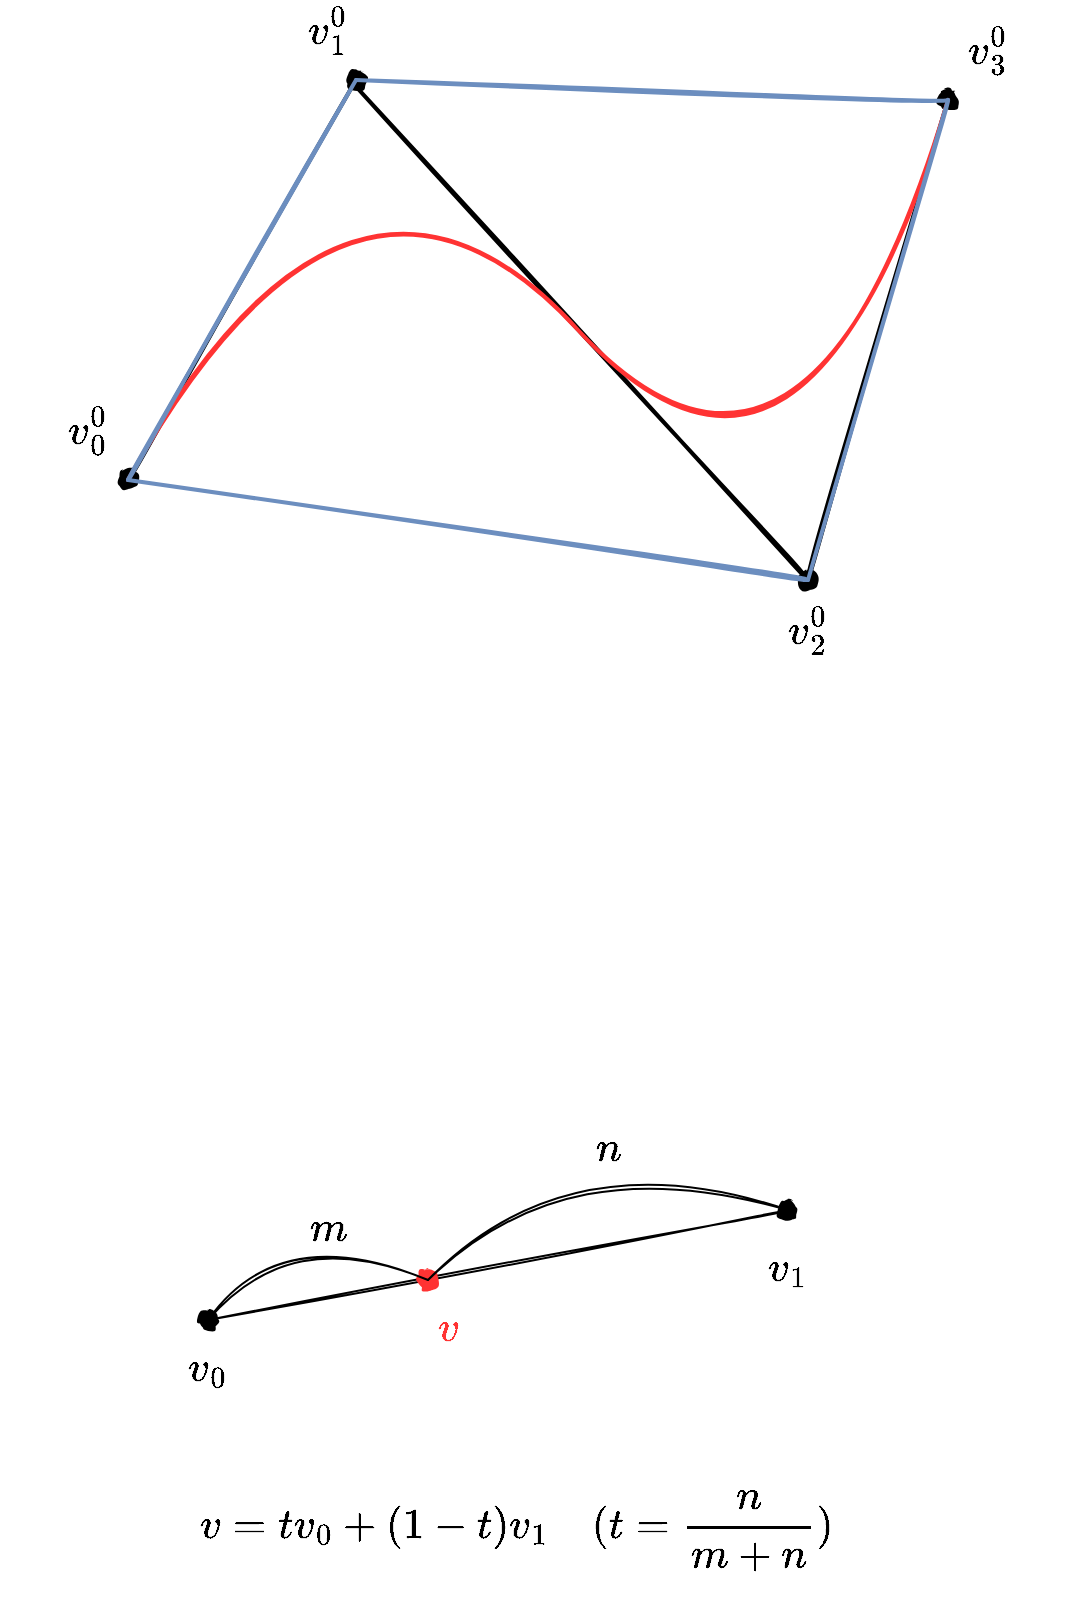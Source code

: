 <mxfile version="16.5.1" type="device"><diagram id="wLDdbsoHC-OOmc2jb1u0" name="페이지-1"><mxGraphModel dx="2966" dy="1854" grid="0" gridSize="10" guides="1" tooltips="1" connect="1" arrows="1" fold="1" page="0" pageScale="1" pageWidth="827" pageHeight="1169" math="1" shadow="0"><root><mxCell id="0"/><mxCell id="1" parent="0"/><mxCell id="maJl_D9cOOcU15VT3yh5-2" value="" style="shape=waypoint;sketch=1;fillStyle=solid;size=6;pointerEvents=1;points=[];fillColor=none;resizable=0;rotatable=0;perimeter=centerPerimeter;snapToPoint=1;strokeWidth=3;" vertex="1" parent="1"><mxGeometry x="264" y="160" width="40" height="40" as="geometry"/></mxCell><mxCell id="maJl_D9cOOcU15VT3yh5-3" value="" style="shape=waypoint;sketch=1;fillStyle=solid;size=6;pointerEvents=1;points=[];fillColor=none;resizable=0;rotatable=0;perimeter=centerPerimeter;snapToPoint=1;strokeWidth=3;" vertex="1" parent="1"><mxGeometry x="490" y="410" width="40" height="40" as="geometry"/></mxCell><mxCell id="maJl_D9cOOcU15VT3yh5-4" value="" style="endArrow=none;html=1;rounded=0;exitX=0.44;exitY=0.62;exitDx=0;exitDy=0;exitPerimeter=0;sketch=1;curved=1;strokeWidth=2;entryX=0.592;entryY=0.596;entryDx=0;entryDy=0;entryPerimeter=0;" edge="1" parent="1" target="maJl_D9cOOcU15VT3yh5-2"><mxGeometry width="50" height="50" relative="1" as="geometry"><mxPoint x="170" y="380.0" as="sourcePoint"/><mxPoint x="234" y="180" as="targetPoint"/></mxGeometry></mxCell><mxCell id="maJl_D9cOOcU15VT3yh5-5" value="" style="endArrow=none;html=1;rounded=0;sketch=1;curved=1;strokeWidth=2;exitX=0.625;exitY=0.479;exitDx=0;exitDy=0;exitPerimeter=0;" edge="1" parent="1" source="maJl_D9cOOcU15VT3yh5-3"><mxGeometry width="50" height="50" relative="1" as="geometry"><mxPoint x="504" y="434" as="sourcePoint"/><mxPoint x="281" y="180" as="targetPoint"/></mxGeometry></mxCell><mxCell id="maJl_D9cOOcU15VT3yh5-6" value="" style="endArrow=none;html=1;rounded=0;entryX=0.586;entryY=0.466;entryDx=0;entryDy=0;entryPerimeter=0;sketch=1;curved=1;" edge="1" parent="1" source="maJl_D9cOOcU15VT3yh5-8" target="maJl_D9cOOcU15VT3yh5-7"><mxGeometry width="50" height="50" relative="1" as="geometry"><mxPoint x="500" y="740" as="sourcePoint"/><mxPoint x="230" y="780" as="targetPoint"/></mxGeometry></mxCell><mxCell id="maJl_D9cOOcU15VT3yh5-7" value="" style="shape=waypoint;sketch=1;fillStyle=solid;size=6;pointerEvents=1;points=[];fillColor=none;resizable=0;rotatable=0;perimeter=centerPerimeter;snapToPoint=1;strokeWidth=3;" vertex="1" parent="1"><mxGeometry x="190" y="780" width="40" height="40" as="geometry"/></mxCell><mxCell id="maJl_D9cOOcU15VT3yh5-8" value="" style="shape=waypoint;sketch=1;fillStyle=solid;size=6;pointerEvents=1;points=[];fillColor=none;resizable=0;rotatable=0;perimeter=centerPerimeter;snapToPoint=1;strokeWidth=3;" vertex="1" parent="1"><mxGeometry x="480" y="725" width="40" height="40" as="geometry"/></mxCell><mxCell id="maJl_D9cOOcU15VT3yh5-9" value="$$v_0$$" style="text;html=1;strokeColor=none;fillColor=none;align=center;verticalAlign=middle;whiteSpace=wrap;rounded=0;fontSize=18;sketch=1;" vertex="1" parent="1"><mxGeometry x="180" y="810" width="60" height="30" as="geometry"/></mxCell><mxCell id="maJl_D9cOOcU15VT3yh5-10" value="$$v_1$$" style="text;html=1;strokeColor=none;fillColor=none;align=center;verticalAlign=middle;whiteSpace=wrap;rounded=0;fontSize=18;sketch=1;" vertex="1" parent="1"><mxGeometry x="470" y="760" width="60" height="30" as="geometry"/></mxCell><mxCell id="maJl_D9cOOcU15VT3yh5-11" value="" style="shape=waypoint;sketch=1;fillStyle=solid;size=6;pointerEvents=1;points=[];fillColor=none;resizable=0;rotatable=0;perimeter=centerPerimeter;snapToPoint=1;fontSize=18;strokeWidth=3;fontColor=#FF0000;strokeColor=#FF3333;" vertex="1" parent="1"><mxGeometry x="300" y="760" width="40" height="40" as="geometry"/></mxCell><mxCell id="maJl_D9cOOcU15VT3yh5-15" value="" style="endArrow=none;html=1;fontSize=18;fontColor=#FF0000;sketch=1;curved=1;" edge="1" parent="1" source="maJl_D9cOOcU15VT3yh5-7" target="maJl_D9cOOcU15VT3yh5-11"><mxGeometry width="50" height="50" relative="1" as="geometry"><mxPoint x="380" y="790" as="sourcePoint"/><mxPoint x="430" y="740" as="targetPoint"/><Array as="points"><mxPoint x="250" y="750"/></Array></mxGeometry></mxCell><mxCell id="maJl_D9cOOcU15VT3yh5-16" value="" style="endArrow=none;html=1;fontSize=18;fontColor=#FF0000;exitX=0.567;exitY=0.469;exitDx=0;exitDy=0;exitPerimeter=0;sketch=1;curved=1;" edge="1" parent="1" source="maJl_D9cOOcU15VT3yh5-11" target="maJl_D9cOOcU15VT3yh5-8"><mxGeometry width="50" height="50" relative="1" as="geometry"><mxPoint x="380" y="790" as="sourcePoint"/><mxPoint x="380" y="690" as="targetPoint"/><Array as="points"><mxPoint x="390" y="710"/></Array></mxGeometry></mxCell><mxCell id="maJl_D9cOOcU15VT3yh5-17" value="$$m$$" style="text;html=1;strokeColor=none;fillColor=none;align=center;verticalAlign=middle;whiteSpace=wrap;rounded=0;fontSize=18;sketch=1;" vertex="1" parent="1"><mxGeometry x="240" y="740" width="60" height="30" as="geometry"/></mxCell><mxCell id="maJl_D9cOOcU15VT3yh5-20" value="$$n$$" style="text;html=1;strokeColor=none;fillColor=none;align=center;verticalAlign=middle;whiteSpace=wrap;rounded=0;fontSize=18;sketch=1;" vertex="1" parent="1"><mxGeometry x="360" y="700" width="100" height="30" as="geometry"/></mxCell><mxCell id="maJl_D9cOOcU15VT3yh5-22" value="$$v$$" style="text;html=1;strokeColor=none;fillColor=none;align=center;verticalAlign=middle;whiteSpace=wrap;rounded=0;fontSize=18;fontColor=#FF3333;sketch=1;" vertex="1" parent="1"><mxGeometry x="300" y="790" width="60" height="30" as="geometry"/></mxCell><mxCell id="maJl_D9cOOcU15VT3yh5-25" value="$$v = tv_0 + (1-t)v_1 \quad (t = \frac{n}{m+n})$$" style="text;html=1;strokeColor=none;fillColor=none;align=center;verticalAlign=middle;whiteSpace=wrap;rounded=0;fontSize=18;fontColor=#000000;sketch=1;" vertex="1" parent="1"><mxGeometry x="264" y="860" width="200" height="90" as="geometry"/></mxCell><mxCell id="maJl_D9cOOcU15VT3yh5-26" value="$$v^0_0$$" style="text;html=1;strokeColor=none;fillColor=none;align=center;verticalAlign=middle;whiteSpace=wrap;rounded=0;sketch=1;fontSize=18;fontColor=#000000;" vertex="1" parent="1"><mxGeometry x="120" y="340" width="60" height="30" as="geometry"/></mxCell><mxCell id="maJl_D9cOOcU15VT3yh5-27" value="$$v^0_1$$" style="text;html=1;strokeColor=none;fillColor=none;align=center;verticalAlign=middle;whiteSpace=wrap;rounded=0;sketch=1;fontSize=18;fontColor=#000000;" vertex="1" parent="1"><mxGeometry x="240" y="140" width="60" height="30" as="geometry"/></mxCell><mxCell id="maJl_D9cOOcU15VT3yh5-28" value="$$v^0_2$$" style="text;html=1;strokeColor=none;fillColor=none;align=center;verticalAlign=middle;whiteSpace=wrap;rounded=0;sketch=1;fontSize=18;fontColor=#000000;" vertex="1" parent="1"><mxGeometry x="480" y="440" width="60" height="30" as="geometry"/></mxCell><mxCell id="maJl_D9cOOcU15VT3yh5-88" value="" style="shape=waypoint;sketch=1;fillStyle=solid;size=6;pointerEvents=1;points=[];fillColor=none;resizable=0;rotatable=0;perimeter=centerPerimeter;snapToPoint=1;strokeWidth=3;" vertex="1" parent="1"><mxGeometry x="150" y="360" width="40" height="40" as="geometry"/></mxCell><mxCell id="maJl_D9cOOcU15VT3yh5-89" value="" style="shape=waypoint;sketch=1;fillStyle=solid;size=6;pointerEvents=1;points=[];fillColor=none;resizable=0;rotatable=0;perimeter=centerPerimeter;snapToPoint=1;strokeWidth=3;" vertex="1" parent="1"><mxGeometry x="560" y="170" width="40" height="40" as="geometry"/></mxCell><mxCell id="maJl_D9cOOcU15VT3yh5-90" value="" style="endArrow=none;html=1;rounded=0;sketch=1;curved=1;strokeWidth=2;entryX=0.592;entryY=0.446;entryDx=0;entryDy=0;entryPerimeter=0;" edge="1" parent="1" source="maJl_D9cOOcU15VT3yh5-3" target="maJl_D9cOOcU15VT3yh5-89"><mxGeometry width="50" height="50" relative="1" as="geometry"><mxPoint x="180" y="390.0" as="sourcePoint"/><mxPoint x="294" y="190" as="targetPoint"/></mxGeometry></mxCell><mxCell id="maJl_D9cOOcU15VT3yh5-91" value="$$v^0_3$$" style="text;html=1;strokeColor=none;fillColor=none;align=center;verticalAlign=middle;whiteSpace=wrap;rounded=0;sketch=1;fontSize=18;fontColor=#000000;" vertex="1" parent="1"><mxGeometry x="570" y="150" width="60" height="30" as="geometry"/></mxCell><mxCell id="maJl_D9cOOcU15VT3yh5-92" value="" style="curved=1;endArrow=none;html=1;sketch=1;fontFamily=Comic Sans MS;fontSize=16;fontColor=#000000;strokeColor=#FF3333;strokeWidth=2;endFill=0;" edge="1" parent="1" source="maJl_D9cOOcU15VT3yh5-88"><mxGeometry width="50" height="50" relative="1" as="geometry"><mxPoint x="340" y="350" as="sourcePoint"/><mxPoint x="580" y="190" as="targetPoint"/><Array as="points"><mxPoint x="280" y="180"/><mxPoint x="510" y="430"/></Array></mxGeometry></mxCell><mxCell id="maJl_D9cOOcU15VT3yh5-93" value="" style="endArrow=none;html=1;sketch=1;fontFamily=Comic Sans MS;fontSize=16;fontColor=#000000;strokeColor=#6c8ebf;strokeWidth=2;curved=1;fillColor=#dae8fc;" edge="1" parent="1" source="maJl_D9cOOcU15VT3yh5-88" target="maJl_D9cOOcU15VT3yh5-2"><mxGeometry width="50" height="50" relative="1" as="geometry"><mxPoint x="336" y="354" as="sourcePoint"/><mxPoint x="386" y="304" as="targetPoint"/></mxGeometry></mxCell><mxCell id="maJl_D9cOOcU15VT3yh5-94" value="" style="endArrow=none;html=1;sketch=1;fontFamily=Comic Sans MS;fontSize=16;fontColor=#000000;strokeColor=#6c8ebf;strokeWidth=2;curved=1;fillColor=#dae8fc;exitX=0.608;exitY=0.579;exitDx=0;exitDy=0;exitPerimeter=0;" edge="1" parent="1" source="maJl_D9cOOcU15VT3yh5-89" target="maJl_D9cOOcU15VT3yh5-2"><mxGeometry width="50" height="50" relative="1" as="geometry"><mxPoint x="180" y="390.0" as="sourcePoint"/><mxPoint x="294" y="190" as="targetPoint"/></mxGeometry></mxCell><mxCell id="maJl_D9cOOcU15VT3yh5-95" value="" style="endArrow=none;html=1;sketch=1;fontFamily=Comic Sans MS;fontSize=16;fontColor=#000000;strokeColor=#6c8ebf;strokeWidth=2;curved=1;fillColor=#dae8fc;exitX=0.525;exitY=0.446;exitDx=0;exitDy=0;exitPerimeter=0;" edge="1" parent="1" source="maJl_D9cOOcU15VT3yh5-89" target="maJl_D9cOOcU15VT3yh5-3"><mxGeometry width="50" height="50" relative="1" as="geometry"><mxPoint x="590" y="200" as="sourcePoint"/><mxPoint x="294" y="190" as="targetPoint"/></mxGeometry></mxCell><mxCell id="maJl_D9cOOcU15VT3yh5-96" value="" style="endArrow=none;html=1;sketch=1;fontFamily=Comic Sans MS;fontSize=16;fontColor=#000000;strokeColor=#6c8ebf;strokeWidth=2;curved=1;fillColor=#dae8fc;exitX=-0.108;exitY=0.696;exitDx=0;exitDy=0;exitPerimeter=0;" edge="1" parent="1" source="maJl_D9cOOcU15VT3yh5-3" target="maJl_D9cOOcU15VT3yh5-88"><mxGeometry width="50" height="50" relative="1" as="geometry"><mxPoint x="590" y="200" as="sourcePoint"/><mxPoint x="520" y="440.0" as="targetPoint"/></mxGeometry></mxCell></root></mxGraphModel></diagram></mxfile>